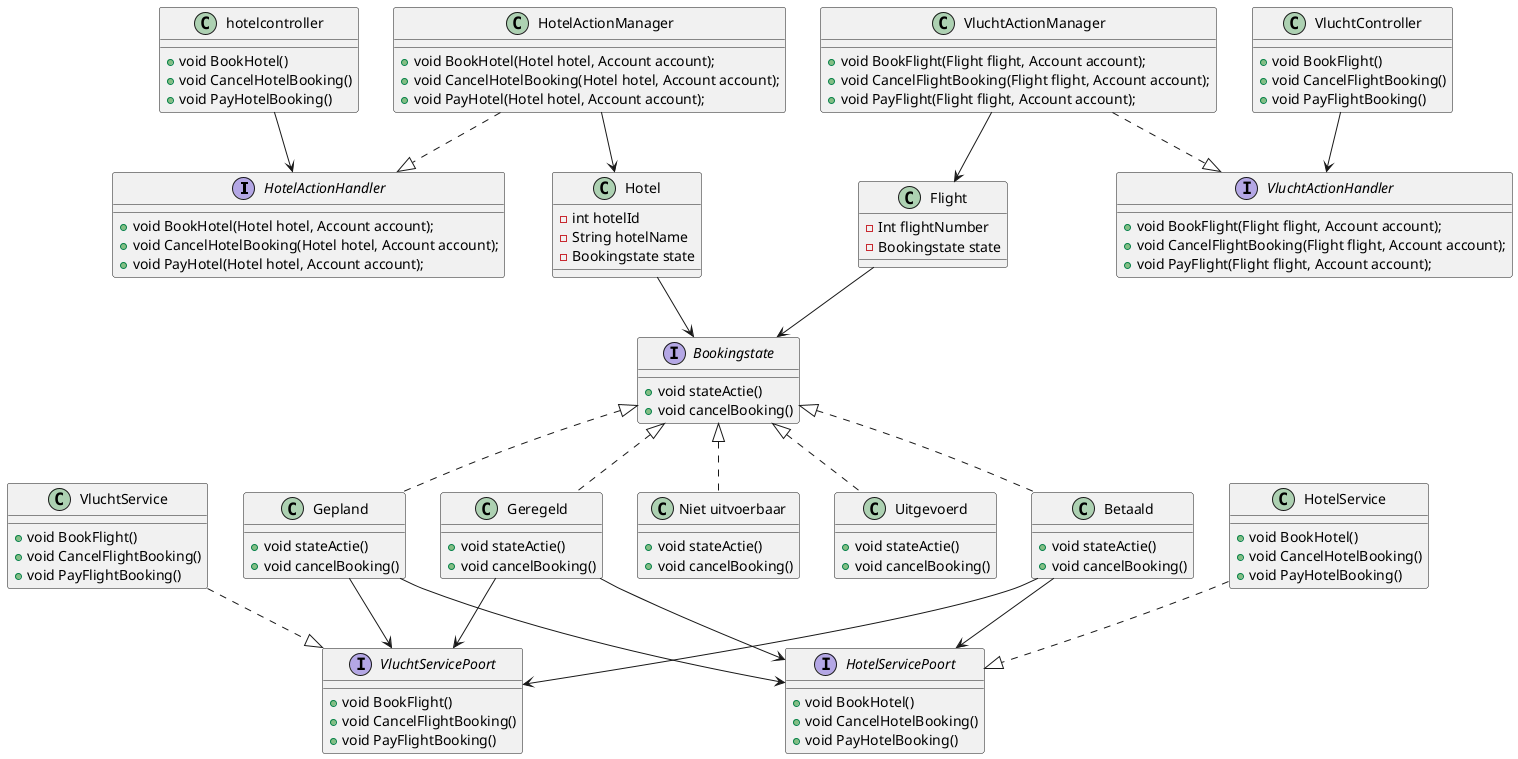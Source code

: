 @startuml

'interfaces
interface "HotelActionHandler"{
+ void BookHotel(Hotel hotel, Account account);
+ void CancelHotelBooking(Hotel hotel, Account account);
+ void PayHotel(Hotel hotel, Account account);
}
interface "VluchtActionHandler"{
+ void BookFlight(Flight flight, Account account);
+ void CancelFlightBooking(Flight flight, Account account);
+ void PayFlight(Flight flight, Account account);
}
interface "VluchtServicePoort"{
+ void BookFlight()
+ void CancelFlightBooking()
+ void PayFlightBooking()
}
interface "HotelServicePoort"{
+ void BookHotel()
+ void CancelHotelBooking()
+ void PayHotelBooking()
}
interface "Bookingstate" {
+ void stateActie()
+ void cancelBooking()
}

'classes
class "hotelcontroller" {
+ void BookHotel()
+ void CancelHotelBooking()
+ void PayHotelBooking()
}
class "HotelService"{
+ void BookHotel()
+ void CancelHotelBooking()
+ void PayHotelBooking()
}
class "VluchtController"{
+ void BookFlight()
+ void CancelFlightBooking()
+ void PayFlightBooking()
}
class "VluchtService"{
+ void BookFlight()
+ void CancelFlightBooking()
+ void PayFlightBooking()
}
class "HotelActionManager"{
+ void BookHotel(Hotel hotel, Account account);
+ void CancelHotelBooking(Hotel hotel, Account account);
+ void PayHotel(Hotel hotel, Account account);
}
class "VluchtActionManager"{
+ void BookFlight(Flight flight, Account account);
+ void CancelFlightBooking(Flight flight, Account account);
+ void PayFlight(Flight flight, Account account);
}
class "Gepland" {
+ void stateActie()
+ void cancelBooking()
}
class "Geregeld" {
+ void stateActie()
+ void cancelBooking()
}
class "Betaald" {
+ void stateActie()
+ void cancelBooking()
}
class "Niet uitvoerbaar" {
+ void stateActie()
+ void cancelBooking()
}
class "Uitgevoerd" {
+ void stateActie()
+ void cancelBooking()
}
class "Hotel" {
- int hotelId
- String hotelName
- Bookingstate state
}
class "Flight" {
- Int flightNumber
- Bookingstate state
}

'relaties
"hotelcontroller" --> "HotelActionHandler"
"HotelService" 	..|> "HotelServicePoort"
"VluchtController" --> "VluchtActionHandler"
"VluchtService" ..|> "VluchtServicePoort"
"HotelActionManager" ..|> "HotelActionHandler"
"VluchtActionManager" ..|> "VluchtActionHandler"
"Gepland" --> "HotelServicePoort"
"Gepland" --> "VluchtServicePoort"
"Geregeld" --> "HotelServicePoort"
"Geregeld" --> "VluchtServicePoort"
"Betaald" --> "HotelServicePoort"
"Betaald" --> "VluchtServicePoort"
"Flight" --> "Bookingstate"
"Hotel" --> "Bookingstate"
"Bookingstate" <|.. "Gepland"
"Bookingstate" <|.. "Geregeld"
"Bookingstate" <|.. "Betaald"
"Bookingstate" <|.. "Niet uitvoerbaar"
"Bookingstate" <|.. "Uitgevoerd"
"VluchtActionManager" --> "Flight"
"HotelActionManager" --> "Hotel"

@enduml
